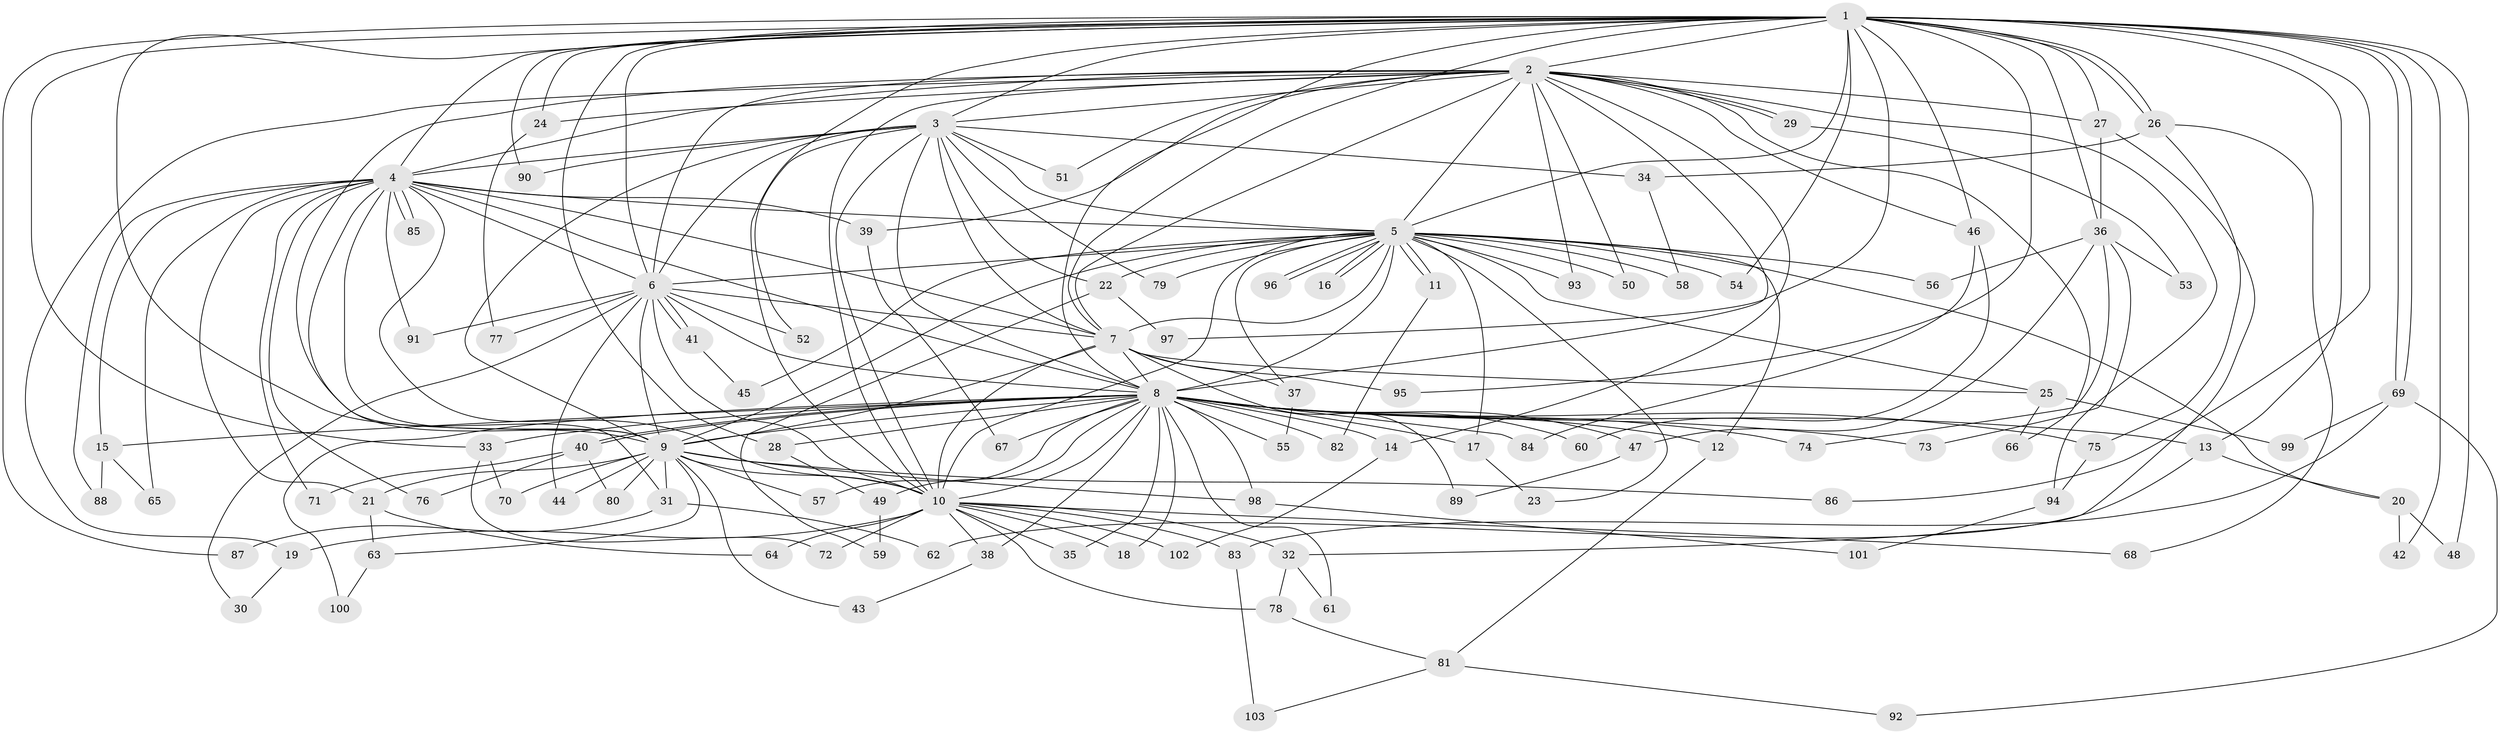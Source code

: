 // coarse degree distribution, {11: 0.024390243902439025, 1: 0.43902439024390244, 2: 0.3902439024390244, 3: 0.0975609756097561, 13: 0.024390243902439025, 34: 0.024390243902439025}
// Generated by graph-tools (version 1.1) at 2025/47/03/04/25 21:47:10]
// undirected, 103 vertices, 231 edges
graph export_dot {
graph [start="1"]
  node [color=gray90,style=filled];
  1;
  2;
  3;
  4;
  5;
  6;
  7;
  8;
  9;
  10;
  11;
  12;
  13;
  14;
  15;
  16;
  17;
  18;
  19;
  20;
  21;
  22;
  23;
  24;
  25;
  26;
  27;
  28;
  29;
  30;
  31;
  32;
  33;
  34;
  35;
  36;
  37;
  38;
  39;
  40;
  41;
  42;
  43;
  44;
  45;
  46;
  47;
  48;
  49;
  50;
  51;
  52;
  53;
  54;
  55;
  56;
  57;
  58;
  59;
  60;
  61;
  62;
  63;
  64;
  65;
  66;
  67;
  68;
  69;
  70;
  71;
  72;
  73;
  74;
  75;
  76;
  77;
  78;
  79;
  80;
  81;
  82;
  83;
  84;
  85;
  86;
  87;
  88;
  89;
  90;
  91;
  92;
  93;
  94;
  95;
  96;
  97;
  98;
  99;
  100;
  101;
  102;
  103;
  1 -- 2;
  1 -- 3;
  1 -- 4;
  1 -- 5;
  1 -- 6;
  1 -- 7;
  1 -- 8;
  1 -- 9;
  1 -- 10;
  1 -- 13;
  1 -- 24;
  1 -- 26;
  1 -- 26;
  1 -- 27;
  1 -- 28;
  1 -- 33;
  1 -- 36;
  1 -- 42;
  1 -- 46;
  1 -- 48;
  1 -- 54;
  1 -- 69;
  1 -- 69;
  1 -- 86;
  1 -- 87;
  1 -- 90;
  1 -- 95;
  1 -- 97;
  2 -- 3;
  2 -- 4;
  2 -- 5;
  2 -- 6;
  2 -- 7;
  2 -- 8;
  2 -- 9;
  2 -- 10;
  2 -- 14;
  2 -- 19;
  2 -- 24;
  2 -- 27;
  2 -- 29;
  2 -- 29;
  2 -- 39;
  2 -- 46;
  2 -- 50;
  2 -- 51;
  2 -- 66;
  2 -- 93;
  2 -- 94;
  3 -- 4;
  3 -- 5;
  3 -- 6;
  3 -- 7;
  3 -- 8;
  3 -- 9;
  3 -- 10;
  3 -- 22;
  3 -- 34;
  3 -- 51;
  3 -- 52;
  3 -- 79;
  3 -- 90;
  4 -- 5;
  4 -- 6;
  4 -- 7;
  4 -- 8;
  4 -- 9;
  4 -- 10;
  4 -- 15;
  4 -- 21;
  4 -- 31;
  4 -- 39;
  4 -- 65;
  4 -- 71;
  4 -- 76;
  4 -- 85;
  4 -- 85;
  4 -- 88;
  4 -- 91;
  5 -- 6;
  5 -- 7;
  5 -- 8;
  5 -- 9;
  5 -- 10;
  5 -- 11;
  5 -- 11;
  5 -- 12;
  5 -- 16;
  5 -- 16;
  5 -- 17;
  5 -- 20;
  5 -- 22;
  5 -- 23;
  5 -- 25;
  5 -- 37;
  5 -- 45;
  5 -- 50;
  5 -- 54;
  5 -- 56;
  5 -- 58;
  5 -- 79;
  5 -- 93;
  5 -- 96;
  5 -- 96;
  6 -- 7;
  6 -- 8;
  6 -- 9;
  6 -- 10;
  6 -- 30;
  6 -- 41;
  6 -- 41;
  6 -- 44;
  6 -- 52;
  6 -- 77;
  6 -- 91;
  7 -- 8;
  7 -- 9;
  7 -- 10;
  7 -- 25;
  7 -- 37;
  7 -- 89;
  7 -- 95;
  8 -- 9;
  8 -- 10;
  8 -- 12;
  8 -- 13;
  8 -- 14;
  8 -- 15;
  8 -- 17;
  8 -- 18;
  8 -- 28;
  8 -- 33;
  8 -- 35;
  8 -- 38;
  8 -- 40;
  8 -- 40;
  8 -- 47;
  8 -- 49;
  8 -- 55;
  8 -- 57;
  8 -- 60;
  8 -- 61;
  8 -- 67;
  8 -- 73;
  8 -- 74;
  8 -- 75;
  8 -- 82;
  8 -- 84;
  8 -- 98;
  8 -- 100;
  9 -- 10;
  9 -- 21;
  9 -- 31;
  9 -- 43;
  9 -- 44;
  9 -- 57;
  9 -- 63;
  9 -- 70;
  9 -- 80;
  9 -- 86;
  9 -- 98;
  10 -- 18;
  10 -- 19;
  10 -- 32;
  10 -- 35;
  10 -- 38;
  10 -- 64;
  10 -- 68;
  10 -- 72;
  10 -- 78;
  10 -- 83;
  10 -- 102;
  11 -- 82;
  12 -- 81;
  13 -- 20;
  13 -- 62;
  14 -- 102;
  15 -- 65;
  15 -- 88;
  17 -- 23;
  19 -- 30;
  20 -- 42;
  20 -- 48;
  21 -- 63;
  21 -- 64;
  22 -- 59;
  22 -- 97;
  24 -- 77;
  25 -- 66;
  25 -- 99;
  26 -- 34;
  26 -- 68;
  26 -- 75;
  27 -- 32;
  27 -- 36;
  28 -- 49;
  29 -- 53;
  31 -- 62;
  31 -- 87;
  32 -- 61;
  32 -- 78;
  33 -- 70;
  33 -- 72;
  34 -- 58;
  36 -- 47;
  36 -- 53;
  36 -- 56;
  36 -- 73;
  36 -- 74;
  37 -- 55;
  38 -- 43;
  39 -- 67;
  40 -- 71;
  40 -- 76;
  40 -- 80;
  41 -- 45;
  46 -- 60;
  46 -- 84;
  47 -- 89;
  49 -- 59;
  63 -- 100;
  69 -- 83;
  69 -- 92;
  69 -- 99;
  75 -- 94;
  78 -- 81;
  81 -- 92;
  81 -- 103;
  83 -- 103;
  94 -- 101;
  98 -- 101;
}
